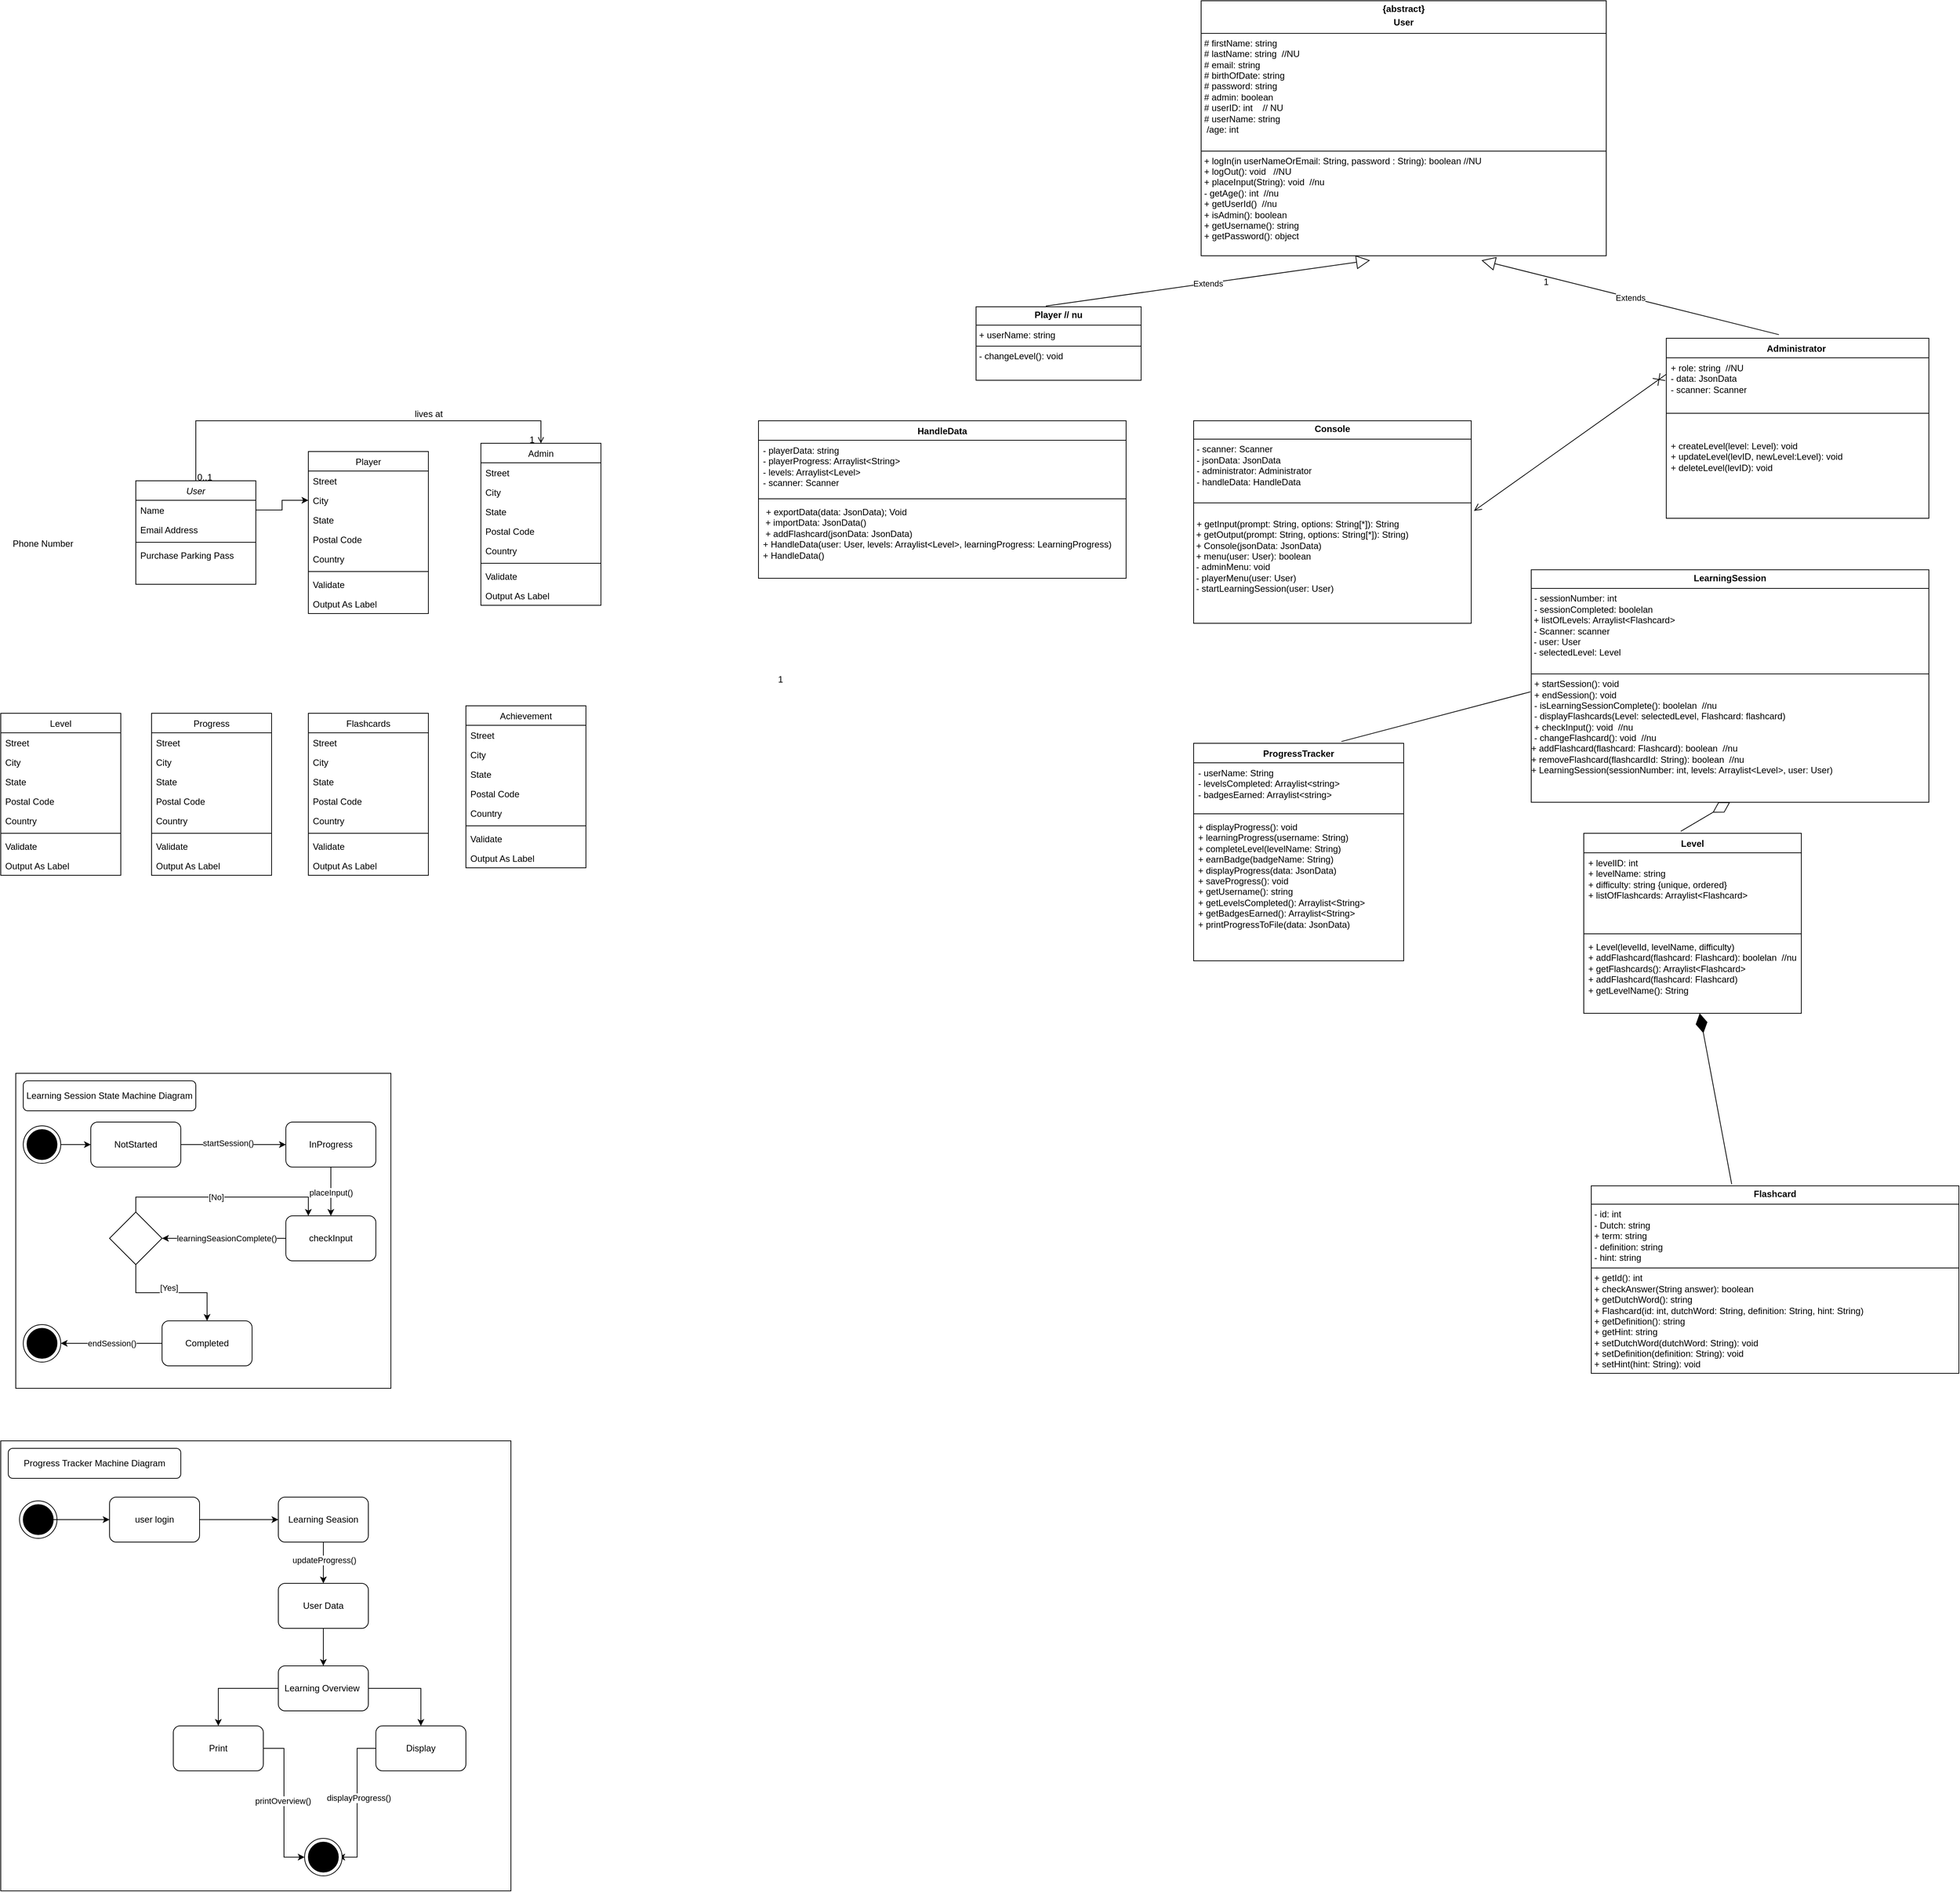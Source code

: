 <mxfile version="24.0.2" type="github">
  <diagram name="Page-1" id="r3yXHVy3wjTCE7LiyF-z">
    <mxGraphModel dx="2735" dy="2463" grid="1" gridSize="10" guides="1" tooltips="1" connect="1" arrows="1" fold="1" page="1" pageScale="1" pageWidth="827" pageHeight="1169" math="0" shadow="0">
      <root>
        <mxCell id="0" />
        <mxCell id="1" parent="0" />
        <mxCell id="F9fR9Gw7HePgkh-NJreo-1" value="User" style="swimlane;fontStyle=2;align=center;verticalAlign=top;childLayout=stackLayout;horizontal=1;startSize=26;horizontalStack=0;resizeParent=1;resizeLast=0;collapsible=1;marginBottom=0;rounded=0;shadow=0;strokeWidth=1;" parent="1" vertex="1">
          <mxGeometry x="-460" y="-450" width="160" height="138" as="geometry">
            <mxRectangle x="230" y="140" width="160" height="26" as="alternateBounds" />
          </mxGeometry>
        </mxCell>
        <mxCell id="F9fR9Gw7HePgkh-NJreo-2" value="Name" style="text;align=left;verticalAlign=top;spacingLeft=4;spacingRight=4;overflow=hidden;rotatable=0;points=[[0,0.5],[1,0.5]];portConstraint=eastwest;" parent="F9fR9Gw7HePgkh-NJreo-1" vertex="1">
          <mxGeometry y="26" width="160" height="26" as="geometry" />
        </mxCell>
        <mxCell id="F9fR9Gw7HePgkh-NJreo-4" value="Email Address" style="text;align=left;verticalAlign=top;spacingLeft=4;spacingRight=4;overflow=hidden;rotatable=0;points=[[0,0.5],[1,0.5]];portConstraint=eastwest;rounded=0;shadow=0;html=0;" parent="F9fR9Gw7HePgkh-NJreo-1" vertex="1">
          <mxGeometry y="52" width="160" height="26" as="geometry" />
        </mxCell>
        <mxCell id="F9fR9Gw7HePgkh-NJreo-5" value="" style="line;html=1;strokeWidth=1;align=left;verticalAlign=middle;spacingTop=-1;spacingLeft=3;spacingRight=3;rotatable=0;labelPosition=right;points=[];portConstraint=eastwest;" parent="F9fR9Gw7HePgkh-NJreo-1" vertex="1">
          <mxGeometry y="78" width="160" height="8" as="geometry" />
        </mxCell>
        <mxCell id="F9fR9Gw7HePgkh-NJreo-6" value="Purchase Parking Pass" style="text;align=left;verticalAlign=top;spacingLeft=4;spacingRight=4;overflow=hidden;rotatable=0;points=[[0,0.5],[1,0.5]];portConstraint=eastwest;" parent="F9fR9Gw7HePgkh-NJreo-1" vertex="1">
          <mxGeometry y="86" width="160" height="26" as="geometry" />
        </mxCell>
        <mxCell id="F9fR9Gw7HePgkh-NJreo-18" value="Admin" style="swimlane;fontStyle=0;align=center;verticalAlign=top;childLayout=stackLayout;horizontal=1;startSize=26;horizontalStack=0;resizeParent=1;resizeLast=0;collapsible=1;marginBottom=0;rounded=0;shadow=0;strokeWidth=1;" parent="1" vertex="1">
          <mxGeometry y="-500" width="160" height="216" as="geometry">
            <mxRectangle x="550" y="140" width="160" height="26" as="alternateBounds" />
          </mxGeometry>
        </mxCell>
        <mxCell id="F9fR9Gw7HePgkh-NJreo-19" value="Street" style="text;align=left;verticalAlign=top;spacingLeft=4;spacingRight=4;overflow=hidden;rotatable=0;points=[[0,0.5],[1,0.5]];portConstraint=eastwest;" parent="F9fR9Gw7HePgkh-NJreo-18" vertex="1">
          <mxGeometry y="26" width="160" height="26" as="geometry" />
        </mxCell>
        <mxCell id="F9fR9Gw7HePgkh-NJreo-20" value="City" style="text;align=left;verticalAlign=top;spacingLeft=4;spacingRight=4;overflow=hidden;rotatable=0;points=[[0,0.5],[1,0.5]];portConstraint=eastwest;rounded=0;shadow=0;html=0;" parent="F9fR9Gw7HePgkh-NJreo-18" vertex="1">
          <mxGeometry y="52" width="160" height="26" as="geometry" />
        </mxCell>
        <mxCell id="F9fR9Gw7HePgkh-NJreo-21" value="State" style="text;align=left;verticalAlign=top;spacingLeft=4;spacingRight=4;overflow=hidden;rotatable=0;points=[[0,0.5],[1,0.5]];portConstraint=eastwest;rounded=0;shadow=0;html=0;" parent="F9fR9Gw7HePgkh-NJreo-18" vertex="1">
          <mxGeometry y="78" width="160" height="26" as="geometry" />
        </mxCell>
        <mxCell id="F9fR9Gw7HePgkh-NJreo-22" value="Postal Code" style="text;align=left;verticalAlign=top;spacingLeft=4;spacingRight=4;overflow=hidden;rotatable=0;points=[[0,0.5],[1,0.5]];portConstraint=eastwest;rounded=0;shadow=0;html=0;" parent="F9fR9Gw7HePgkh-NJreo-18" vertex="1">
          <mxGeometry y="104" width="160" height="26" as="geometry" />
        </mxCell>
        <mxCell id="F9fR9Gw7HePgkh-NJreo-23" value="Country" style="text;align=left;verticalAlign=top;spacingLeft=4;spacingRight=4;overflow=hidden;rotatable=0;points=[[0,0.5],[1,0.5]];portConstraint=eastwest;rounded=0;shadow=0;html=0;" parent="F9fR9Gw7HePgkh-NJreo-18" vertex="1">
          <mxGeometry y="130" width="160" height="26" as="geometry" />
        </mxCell>
        <mxCell id="F9fR9Gw7HePgkh-NJreo-24" value="" style="line;html=1;strokeWidth=1;align=left;verticalAlign=middle;spacingTop=-1;spacingLeft=3;spacingRight=3;rotatable=0;labelPosition=right;points=[];portConstraint=eastwest;" parent="F9fR9Gw7HePgkh-NJreo-18" vertex="1">
          <mxGeometry y="156" width="160" height="8" as="geometry" />
        </mxCell>
        <mxCell id="F9fR9Gw7HePgkh-NJreo-25" value="Validate" style="text;align=left;verticalAlign=top;spacingLeft=4;spacingRight=4;overflow=hidden;rotatable=0;points=[[0,0.5],[1,0.5]];portConstraint=eastwest;" parent="F9fR9Gw7HePgkh-NJreo-18" vertex="1">
          <mxGeometry y="164" width="160" height="26" as="geometry" />
        </mxCell>
        <mxCell id="F9fR9Gw7HePgkh-NJreo-26" value="Output As Label" style="text;align=left;verticalAlign=top;spacingLeft=4;spacingRight=4;overflow=hidden;rotatable=0;points=[[0,0.5],[1,0.5]];portConstraint=eastwest;" parent="F9fR9Gw7HePgkh-NJreo-18" vertex="1">
          <mxGeometry y="190" width="160" height="26" as="geometry" />
        </mxCell>
        <mxCell id="F9fR9Gw7HePgkh-NJreo-27" value="" style="endArrow=open;shadow=0;strokeWidth=1;rounded=0;endFill=1;edgeStyle=elbowEdgeStyle;elbow=vertical;" parent="1" source="F9fR9Gw7HePgkh-NJreo-1" target="F9fR9Gw7HePgkh-NJreo-18" edge="1">
          <mxGeometry x="0.5" y="41" relative="1" as="geometry">
            <mxPoint x="280" y="92" as="sourcePoint" />
            <mxPoint x="440" y="92" as="targetPoint" />
            <mxPoint x="-40" y="32" as="offset" />
            <Array as="points">
              <mxPoint x="-160" y="-530" />
            </Array>
          </mxGeometry>
        </mxCell>
        <mxCell id="F9fR9Gw7HePgkh-NJreo-28" value="0..1" style="resizable=0;align=left;verticalAlign=bottom;labelBackgroundColor=none;fontSize=12;" parent="F9fR9Gw7HePgkh-NJreo-27" connectable="0" vertex="1">
          <mxGeometry x="-1" relative="1" as="geometry">
            <mxPoint y="4" as="offset" />
          </mxGeometry>
        </mxCell>
        <mxCell id="F9fR9Gw7HePgkh-NJreo-29" value="1" style="resizable=0;align=right;verticalAlign=bottom;labelBackgroundColor=none;fontSize=12;" parent="F9fR9Gw7HePgkh-NJreo-27" connectable="0" vertex="1">
          <mxGeometry x="1" relative="1" as="geometry">
            <mxPoint x="-7" y="4" as="offset" />
          </mxGeometry>
        </mxCell>
        <mxCell id="F9fR9Gw7HePgkh-NJreo-30" value="lives at" style="text;html=1;resizable=0;points=[];;align=center;verticalAlign=middle;labelBackgroundColor=none;rounded=0;shadow=0;strokeWidth=1;fontSize=12;" parent="F9fR9Gw7HePgkh-NJreo-27" vertex="1" connectable="0">
          <mxGeometry x="0.5" y="49" relative="1" as="geometry">
            <mxPoint x="-38" y="40" as="offset" />
          </mxGeometry>
        </mxCell>
        <mxCell id="F9fR9Gw7HePgkh-NJreo-31" value="Player" style="swimlane;fontStyle=0;align=center;verticalAlign=top;childLayout=stackLayout;horizontal=1;startSize=26;horizontalStack=0;resizeParent=1;resizeLast=0;collapsible=1;marginBottom=0;rounded=0;shadow=0;strokeWidth=1;" parent="1" vertex="1">
          <mxGeometry x="-230" y="-489" width="160" height="216" as="geometry">
            <mxRectangle x="550" y="140" width="160" height="26" as="alternateBounds" />
          </mxGeometry>
        </mxCell>
        <mxCell id="F9fR9Gw7HePgkh-NJreo-32" value="Street" style="text;align=left;verticalAlign=top;spacingLeft=4;spacingRight=4;overflow=hidden;rotatable=0;points=[[0,0.5],[1,0.5]];portConstraint=eastwest;" parent="F9fR9Gw7HePgkh-NJreo-31" vertex="1">
          <mxGeometry y="26" width="160" height="26" as="geometry" />
        </mxCell>
        <mxCell id="F9fR9Gw7HePgkh-NJreo-33" value="City" style="text;align=left;verticalAlign=top;spacingLeft=4;spacingRight=4;overflow=hidden;rotatable=0;points=[[0,0.5],[1,0.5]];portConstraint=eastwest;rounded=0;shadow=0;html=0;" parent="F9fR9Gw7HePgkh-NJreo-31" vertex="1">
          <mxGeometry y="52" width="160" height="26" as="geometry" />
        </mxCell>
        <mxCell id="F9fR9Gw7HePgkh-NJreo-34" value="State" style="text;align=left;verticalAlign=top;spacingLeft=4;spacingRight=4;overflow=hidden;rotatable=0;points=[[0,0.5],[1,0.5]];portConstraint=eastwest;rounded=0;shadow=0;html=0;" parent="F9fR9Gw7HePgkh-NJreo-31" vertex="1">
          <mxGeometry y="78" width="160" height="26" as="geometry" />
        </mxCell>
        <mxCell id="F9fR9Gw7HePgkh-NJreo-35" value="Postal Code" style="text;align=left;verticalAlign=top;spacingLeft=4;spacingRight=4;overflow=hidden;rotatable=0;points=[[0,0.5],[1,0.5]];portConstraint=eastwest;rounded=0;shadow=0;html=0;" parent="F9fR9Gw7HePgkh-NJreo-31" vertex="1">
          <mxGeometry y="104" width="160" height="26" as="geometry" />
        </mxCell>
        <mxCell id="F9fR9Gw7HePgkh-NJreo-36" value="Country" style="text;align=left;verticalAlign=top;spacingLeft=4;spacingRight=4;overflow=hidden;rotatable=0;points=[[0,0.5],[1,0.5]];portConstraint=eastwest;rounded=0;shadow=0;html=0;" parent="F9fR9Gw7HePgkh-NJreo-31" vertex="1">
          <mxGeometry y="130" width="160" height="26" as="geometry" />
        </mxCell>
        <mxCell id="F9fR9Gw7HePgkh-NJreo-37" value="" style="line;html=1;strokeWidth=1;align=left;verticalAlign=middle;spacingTop=-1;spacingLeft=3;spacingRight=3;rotatable=0;labelPosition=right;points=[];portConstraint=eastwest;" parent="F9fR9Gw7HePgkh-NJreo-31" vertex="1">
          <mxGeometry y="156" width="160" height="8" as="geometry" />
        </mxCell>
        <mxCell id="F9fR9Gw7HePgkh-NJreo-38" value="Validate" style="text;align=left;verticalAlign=top;spacingLeft=4;spacingRight=4;overflow=hidden;rotatable=0;points=[[0,0.5],[1,0.5]];portConstraint=eastwest;" parent="F9fR9Gw7HePgkh-NJreo-31" vertex="1">
          <mxGeometry y="164" width="160" height="26" as="geometry" />
        </mxCell>
        <mxCell id="F9fR9Gw7HePgkh-NJreo-39" value="Output As Label" style="text;align=left;verticalAlign=top;spacingLeft=4;spacingRight=4;overflow=hidden;rotatable=0;points=[[0,0.5],[1,0.5]];portConstraint=eastwest;" parent="F9fR9Gw7HePgkh-NJreo-31" vertex="1">
          <mxGeometry y="190" width="160" height="26" as="geometry" />
        </mxCell>
        <mxCell id="F9fR9Gw7HePgkh-NJreo-40" value="1" style="resizable=0;align=right;verticalAlign=bottom;labelBackgroundColor=none;fontSize=12;" parent="1" connectable="0" vertex="1">
          <mxGeometry x="404.342" y="-176.385" as="geometry" />
        </mxCell>
        <mxCell id="F9fR9Gw7HePgkh-NJreo-41" style="edgeStyle=orthogonalEdgeStyle;rounded=0;orthogonalLoop=1;jettySize=auto;html=1;exitX=1;exitY=0.5;exitDx=0;exitDy=0;entryX=0;entryY=0.5;entryDx=0;entryDy=0;" parent="1" source="F9fR9Gw7HePgkh-NJreo-2" target="F9fR9Gw7HePgkh-NJreo-33" edge="1">
          <mxGeometry relative="1" as="geometry" />
        </mxCell>
        <mxCell id="F9fR9Gw7HePgkh-NJreo-43" value="Level" style="swimlane;fontStyle=0;align=center;verticalAlign=top;childLayout=stackLayout;horizontal=1;startSize=26;horizontalStack=0;resizeParent=1;resizeLast=0;collapsible=1;marginBottom=0;rounded=0;shadow=0;strokeWidth=1;" parent="1" vertex="1">
          <mxGeometry x="-640" y="-140" width="160" height="216" as="geometry">
            <mxRectangle x="550" y="140" width="160" height="26" as="alternateBounds" />
          </mxGeometry>
        </mxCell>
        <mxCell id="F9fR9Gw7HePgkh-NJreo-44" value="Street" style="text;align=left;verticalAlign=top;spacingLeft=4;spacingRight=4;overflow=hidden;rotatable=0;points=[[0,0.5],[1,0.5]];portConstraint=eastwest;" parent="F9fR9Gw7HePgkh-NJreo-43" vertex="1">
          <mxGeometry y="26" width="160" height="26" as="geometry" />
        </mxCell>
        <mxCell id="F9fR9Gw7HePgkh-NJreo-45" value="City" style="text;align=left;verticalAlign=top;spacingLeft=4;spacingRight=4;overflow=hidden;rotatable=0;points=[[0,0.5],[1,0.5]];portConstraint=eastwest;rounded=0;shadow=0;html=0;" parent="F9fR9Gw7HePgkh-NJreo-43" vertex="1">
          <mxGeometry y="52" width="160" height="26" as="geometry" />
        </mxCell>
        <mxCell id="F9fR9Gw7HePgkh-NJreo-46" value="State" style="text;align=left;verticalAlign=top;spacingLeft=4;spacingRight=4;overflow=hidden;rotatable=0;points=[[0,0.5],[1,0.5]];portConstraint=eastwest;rounded=0;shadow=0;html=0;" parent="F9fR9Gw7HePgkh-NJreo-43" vertex="1">
          <mxGeometry y="78" width="160" height="26" as="geometry" />
        </mxCell>
        <mxCell id="F9fR9Gw7HePgkh-NJreo-47" value="Postal Code" style="text;align=left;verticalAlign=top;spacingLeft=4;spacingRight=4;overflow=hidden;rotatable=0;points=[[0,0.5],[1,0.5]];portConstraint=eastwest;rounded=0;shadow=0;html=0;" parent="F9fR9Gw7HePgkh-NJreo-43" vertex="1">
          <mxGeometry y="104" width="160" height="26" as="geometry" />
        </mxCell>
        <mxCell id="F9fR9Gw7HePgkh-NJreo-48" value="Country" style="text;align=left;verticalAlign=top;spacingLeft=4;spacingRight=4;overflow=hidden;rotatable=0;points=[[0,0.5],[1,0.5]];portConstraint=eastwest;rounded=0;shadow=0;html=0;" parent="F9fR9Gw7HePgkh-NJreo-43" vertex="1">
          <mxGeometry y="130" width="160" height="26" as="geometry" />
        </mxCell>
        <mxCell id="F9fR9Gw7HePgkh-NJreo-49" value="" style="line;html=1;strokeWidth=1;align=left;verticalAlign=middle;spacingTop=-1;spacingLeft=3;spacingRight=3;rotatable=0;labelPosition=right;points=[];portConstraint=eastwest;" parent="F9fR9Gw7HePgkh-NJreo-43" vertex="1">
          <mxGeometry y="156" width="160" height="8" as="geometry" />
        </mxCell>
        <mxCell id="F9fR9Gw7HePgkh-NJreo-50" value="Validate" style="text;align=left;verticalAlign=top;spacingLeft=4;spacingRight=4;overflow=hidden;rotatable=0;points=[[0,0.5],[1,0.5]];portConstraint=eastwest;" parent="F9fR9Gw7HePgkh-NJreo-43" vertex="1">
          <mxGeometry y="164" width="160" height="26" as="geometry" />
        </mxCell>
        <mxCell id="F9fR9Gw7HePgkh-NJreo-51" value="Output As Label" style="text;align=left;verticalAlign=top;spacingLeft=4;spacingRight=4;overflow=hidden;rotatable=0;points=[[0,0.5],[1,0.5]];portConstraint=eastwest;" parent="F9fR9Gw7HePgkh-NJreo-43" vertex="1">
          <mxGeometry y="190" width="160" height="26" as="geometry" />
        </mxCell>
        <mxCell id="F9fR9Gw7HePgkh-NJreo-52" value="Progress" style="swimlane;fontStyle=0;align=center;verticalAlign=top;childLayout=stackLayout;horizontal=1;startSize=26;horizontalStack=0;resizeParent=1;resizeLast=0;collapsible=1;marginBottom=0;rounded=0;shadow=0;strokeWidth=1;" parent="1" vertex="1">
          <mxGeometry x="-439" y="-140" width="160" height="216" as="geometry">
            <mxRectangle x="550" y="140" width="160" height="26" as="alternateBounds" />
          </mxGeometry>
        </mxCell>
        <mxCell id="F9fR9Gw7HePgkh-NJreo-53" value="Street" style="text;align=left;verticalAlign=top;spacingLeft=4;spacingRight=4;overflow=hidden;rotatable=0;points=[[0,0.5],[1,0.5]];portConstraint=eastwest;" parent="F9fR9Gw7HePgkh-NJreo-52" vertex="1">
          <mxGeometry y="26" width="160" height="26" as="geometry" />
        </mxCell>
        <mxCell id="F9fR9Gw7HePgkh-NJreo-54" value="City" style="text;align=left;verticalAlign=top;spacingLeft=4;spacingRight=4;overflow=hidden;rotatable=0;points=[[0,0.5],[1,0.5]];portConstraint=eastwest;rounded=0;shadow=0;html=0;" parent="F9fR9Gw7HePgkh-NJreo-52" vertex="1">
          <mxGeometry y="52" width="160" height="26" as="geometry" />
        </mxCell>
        <mxCell id="F9fR9Gw7HePgkh-NJreo-55" value="State" style="text;align=left;verticalAlign=top;spacingLeft=4;spacingRight=4;overflow=hidden;rotatable=0;points=[[0,0.5],[1,0.5]];portConstraint=eastwest;rounded=0;shadow=0;html=0;" parent="F9fR9Gw7HePgkh-NJreo-52" vertex="1">
          <mxGeometry y="78" width="160" height="26" as="geometry" />
        </mxCell>
        <mxCell id="F9fR9Gw7HePgkh-NJreo-56" value="Postal Code" style="text;align=left;verticalAlign=top;spacingLeft=4;spacingRight=4;overflow=hidden;rotatable=0;points=[[0,0.5],[1,0.5]];portConstraint=eastwest;rounded=0;shadow=0;html=0;" parent="F9fR9Gw7HePgkh-NJreo-52" vertex="1">
          <mxGeometry y="104" width="160" height="26" as="geometry" />
        </mxCell>
        <mxCell id="F9fR9Gw7HePgkh-NJreo-57" value="Country" style="text;align=left;verticalAlign=top;spacingLeft=4;spacingRight=4;overflow=hidden;rotatable=0;points=[[0,0.5],[1,0.5]];portConstraint=eastwest;rounded=0;shadow=0;html=0;" parent="F9fR9Gw7HePgkh-NJreo-52" vertex="1">
          <mxGeometry y="130" width="160" height="26" as="geometry" />
        </mxCell>
        <mxCell id="F9fR9Gw7HePgkh-NJreo-58" value="" style="line;html=1;strokeWidth=1;align=left;verticalAlign=middle;spacingTop=-1;spacingLeft=3;spacingRight=3;rotatable=0;labelPosition=right;points=[];portConstraint=eastwest;" parent="F9fR9Gw7HePgkh-NJreo-52" vertex="1">
          <mxGeometry y="156" width="160" height="8" as="geometry" />
        </mxCell>
        <mxCell id="F9fR9Gw7HePgkh-NJreo-59" value="Validate" style="text;align=left;verticalAlign=top;spacingLeft=4;spacingRight=4;overflow=hidden;rotatable=0;points=[[0,0.5],[1,0.5]];portConstraint=eastwest;" parent="F9fR9Gw7HePgkh-NJreo-52" vertex="1">
          <mxGeometry y="164" width="160" height="26" as="geometry" />
        </mxCell>
        <mxCell id="F9fR9Gw7HePgkh-NJreo-60" value="Output As Label" style="text;align=left;verticalAlign=top;spacingLeft=4;spacingRight=4;overflow=hidden;rotatable=0;points=[[0,0.5],[1,0.5]];portConstraint=eastwest;" parent="F9fR9Gw7HePgkh-NJreo-52" vertex="1">
          <mxGeometry y="190" width="160" height="26" as="geometry" />
        </mxCell>
        <mxCell id="F9fR9Gw7HePgkh-NJreo-61" value="Flashcards" style="swimlane;fontStyle=0;align=center;verticalAlign=top;childLayout=stackLayout;horizontal=1;startSize=26;horizontalStack=0;resizeParent=1;resizeLast=0;collapsible=1;marginBottom=0;rounded=0;shadow=0;strokeWidth=1;" parent="1" vertex="1">
          <mxGeometry x="-230" y="-140" width="160" height="216" as="geometry">
            <mxRectangle x="550" y="140" width="160" height="26" as="alternateBounds" />
          </mxGeometry>
        </mxCell>
        <mxCell id="F9fR9Gw7HePgkh-NJreo-62" value="Street" style="text;align=left;verticalAlign=top;spacingLeft=4;spacingRight=4;overflow=hidden;rotatable=0;points=[[0,0.5],[1,0.5]];portConstraint=eastwest;" parent="F9fR9Gw7HePgkh-NJreo-61" vertex="1">
          <mxGeometry y="26" width="160" height="26" as="geometry" />
        </mxCell>
        <mxCell id="F9fR9Gw7HePgkh-NJreo-63" value="City" style="text;align=left;verticalAlign=top;spacingLeft=4;spacingRight=4;overflow=hidden;rotatable=0;points=[[0,0.5],[1,0.5]];portConstraint=eastwest;rounded=0;shadow=0;html=0;" parent="F9fR9Gw7HePgkh-NJreo-61" vertex="1">
          <mxGeometry y="52" width="160" height="26" as="geometry" />
        </mxCell>
        <mxCell id="F9fR9Gw7HePgkh-NJreo-64" value="State" style="text;align=left;verticalAlign=top;spacingLeft=4;spacingRight=4;overflow=hidden;rotatable=0;points=[[0,0.5],[1,0.5]];portConstraint=eastwest;rounded=0;shadow=0;html=0;" parent="F9fR9Gw7HePgkh-NJreo-61" vertex="1">
          <mxGeometry y="78" width="160" height="26" as="geometry" />
        </mxCell>
        <mxCell id="F9fR9Gw7HePgkh-NJreo-65" value="Postal Code" style="text;align=left;verticalAlign=top;spacingLeft=4;spacingRight=4;overflow=hidden;rotatable=0;points=[[0,0.5],[1,0.5]];portConstraint=eastwest;rounded=0;shadow=0;html=0;" parent="F9fR9Gw7HePgkh-NJreo-61" vertex="1">
          <mxGeometry y="104" width="160" height="26" as="geometry" />
        </mxCell>
        <mxCell id="F9fR9Gw7HePgkh-NJreo-66" value="Country" style="text;align=left;verticalAlign=top;spacingLeft=4;spacingRight=4;overflow=hidden;rotatable=0;points=[[0,0.5],[1,0.5]];portConstraint=eastwest;rounded=0;shadow=0;html=0;" parent="F9fR9Gw7HePgkh-NJreo-61" vertex="1">
          <mxGeometry y="130" width="160" height="26" as="geometry" />
        </mxCell>
        <mxCell id="F9fR9Gw7HePgkh-NJreo-67" value="" style="line;html=1;strokeWidth=1;align=left;verticalAlign=middle;spacingTop=-1;spacingLeft=3;spacingRight=3;rotatable=0;labelPosition=right;points=[];portConstraint=eastwest;" parent="F9fR9Gw7HePgkh-NJreo-61" vertex="1">
          <mxGeometry y="156" width="160" height="8" as="geometry" />
        </mxCell>
        <mxCell id="F9fR9Gw7HePgkh-NJreo-68" value="Validate" style="text;align=left;verticalAlign=top;spacingLeft=4;spacingRight=4;overflow=hidden;rotatable=0;points=[[0,0.5],[1,0.5]];portConstraint=eastwest;" parent="F9fR9Gw7HePgkh-NJreo-61" vertex="1">
          <mxGeometry y="164" width="160" height="26" as="geometry" />
        </mxCell>
        <mxCell id="F9fR9Gw7HePgkh-NJreo-69" value="Output As Label" style="text;align=left;verticalAlign=top;spacingLeft=4;spacingRight=4;overflow=hidden;rotatable=0;points=[[0,0.5],[1,0.5]];portConstraint=eastwest;" parent="F9fR9Gw7HePgkh-NJreo-61" vertex="1">
          <mxGeometry y="190" width="160" height="26" as="geometry" />
        </mxCell>
        <mxCell id="F9fR9Gw7HePgkh-NJreo-70" value="Achievement" style="swimlane;fontStyle=0;align=center;verticalAlign=top;childLayout=stackLayout;horizontal=1;startSize=26;horizontalStack=0;resizeParent=1;resizeLast=0;collapsible=1;marginBottom=0;rounded=0;shadow=0;strokeWidth=1;" parent="1" vertex="1">
          <mxGeometry x="-20" y="-150" width="160" height="216" as="geometry">
            <mxRectangle x="550" y="140" width="160" height="26" as="alternateBounds" />
          </mxGeometry>
        </mxCell>
        <mxCell id="F9fR9Gw7HePgkh-NJreo-71" value="Street" style="text;align=left;verticalAlign=top;spacingLeft=4;spacingRight=4;overflow=hidden;rotatable=0;points=[[0,0.5],[1,0.5]];portConstraint=eastwest;" parent="F9fR9Gw7HePgkh-NJreo-70" vertex="1">
          <mxGeometry y="26" width="160" height="26" as="geometry" />
        </mxCell>
        <mxCell id="F9fR9Gw7HePgkh-NJreo-72" value="City" style="text;align=left;verticalAlign=top;spacingLeft=4;spacingRight=4;overflow=hidden;rotatable=0;points=[[0,0.5],[1,0.5]];portConstraint=eastwest;rounded=0;shadow=0;html=0;" parent="F9fR9Gw7HePgkh-NJreo-70" vertex="1">
          <mxGeometry y="52" width="160" height="26" as="geometry" />
        </mxCell>
        <mxCell id="F9fR9Gw7HePgkh-NJreo-73" value="State" style="text;align=left;verticalAlign=top;spacingLeft=4;spacingRight=4;overflow=hidden;rotatable=0;points=[[0,0.5],[1,0.5]];portConstraint=eastwest;rounded=0;shadow=0;html=0;" parent="F9fR9Gw7HePgkh-NJreo-70" vertex="1">
          <mxGeometry y="78" width="160" height="26" as="geometry" />
        </mxCell>
        <mxCell id="F9fR9Gw7HePgkh-NJreo-74" value="Postal Code" style="text;align=left;verticalAlign=top;spacingLeft=4;spacingRight=4;overflow=hidden;rotatable=0;points=[[0,0.5],[1,0.5]];portConstraint=eastwest;rounded=0;shadow=0;html=0;" parent="F9fR9Gw7HePgkh-NJreo-70" vertex="1">
          <mxGeometry y="104" width="160" height="26" as="geometry" />
        </mxCell>
        <mxCell id="F9fR9Gw7HePgkh-NJreo-75" value="Country" style="text;align=left;verticalAlign=top;spacingLeft=4;spacingRight=4;overflow=hidden;rotatable=0;points=[[0,0.5],[1,0.5]];portConstraint=eastwest;rounded=0;shadow=0;html=0;" parent="F9fR9Gw7HePgkh-NJreo-70" vertex="1">
          <mxGeometry y="130" width="160" height="26" as="geometry" />
        </mxCell>
        <mxCell id="F9fR9Gw7HePgkh-NJreo-76" value="" style="line;html=1;strokeWidth=1;align=left;verticalAlign=middle;spacingTop=-1;spacingLeft=3;spacingRight=3;rotatable=0;labelPosition=right;points=[];portConstraint=eastwest;" parent="F9fR9Gw7HePgkh-NJreo-70" vertex="1">
          <mxGeometry y="156" width="160" height="8" as="geometry" />
        </mxCell>
        <mxCell id="F9fR9Gw7HePgkh-NJreo-77" value="Validate" style="text;align=left;verticalAlign=top;spacingLeft=4;spacingRight=4;overflow=hidden;rotatable=0;points=[[0,0.5],[1,0.5]];portConstraint=eastwest;" parent="F9fR9Gw7HePgkh-NJreo-70" vertex="1">
          <mxGeometry y="164" width="160" height="26" as="geometry" />
        </mxCell>
        <mxCell id="F9fR9Gw7HePgkh-NJreo-78" value="Output As Label" style="text;align=left;verticalAlign=top;spacingLeft=4;spacingRight=4;overflow=hidden;rotatable=0;points=[[0,0.5],[1,0.5]];portConstraint=eastwest;" parent="F9fR9Gw7HePgkh-NJreo-70" vertex="1">
          <mxGeometry y="190" width="160" height="26" as="geometry" />
        </mxCell>
        <mxCell id="F9fR9Gw7HePgkh-NJreo-3" value="Phone Number" style="text;align=left;verticalAlign=top;spacingLeft=4;spacingRight=4;overflow=hidden;rotatable=0;points=[[0,0.5],[1,0.5]];portConstraint=eastwest;rounded=0;shadow=0;html=0;" parent="1" vertex="1">
          <mxGeometry x="-630" y="-380" width="160" height="26" as="geometry" />
        </mxCell>
        <mxCell id="k1Eapjv-2Vpnyby0Hg6Q-5" value="&lt;p style=&quot;margin:0px;margin-top:4px;text-align:center;&quot;&gt;&lt;b&gt;{abstract}&lt;/b&gt;&lt;/p&gt;&lt;p style=&quot;margin:0px;margin-top:4px;text-align:center;&quot;&gt;&lt;b&gt;User&lt;/b&gt;&lt;/p&gt;&lt;hr size=&quot;1&quot; style=&quot;border-style:solid;&quot;&gt;&lt;p style=&quot;margin:0px;margin-left:4px;&quot;&gt;# firstName: string&lt;br&gt;&lt;/p&gt;&lt;p style=&quot;margin:0px;margin-left:4px;&quot;&gt;# lastName: string &amp;nbsp;//NU&lt;br&gt;&lt;/p&gt;&lt;p style=&quot;margin:0px;margin-left:4px;&quot;&gt;# email: string&lt;/p&gt;&lt;p style=&quot;margin:0px;margin-left:4px;&quot;&gt;# birthOfDate: string&lt;br&gt;&lt;/p&gt;&lt;p style=&quot;margin:0px;margin-left:4px;&quot;&gt;# password: string&lt;/p&gt;&lt;p style=&quot;margin:0px;margin-left:4px;&quot;&gt;# admin: boolean&lt;/p&gt;&lt;p style=&quot;margin: 0px 0px 0px 4px;&quot;&gt;# userID: int &amp;nbsp; &amp;nbsp;// NU&lt;/p&gt;&lt;p style=&quot;margin: 0px 0px 0px 4px;&quot;&gt;# userName: string&lt;/p&gt;&lt;p style=&quot;margin:0px;margin-left:4px;&quot;&gt;&amp;nbsp;/age: int&lt;/p&gt;&lt;p style=&quot;margin:0px;margin-left:4px;&quot;&gt;&lt;br&gt;&lt;/p&gt;&lt;hr size=&quot;1&quot; style=&quot;border-style:solid;&quot;&gt;&lt;p style=&quot;margin:0px;margin-left:4px;&quot;&gt;+ logIn(in userNameOrEmail: String, password : String): boolean //NU&lt;/p&gt;&lt;p style=&quot;margin:0px;margin-left:4px;&quot;&gt;+ logOut(): void &amp;nbsp; //NU&lt;/p&gt;&lt;p style=&quot;margin:0px;margin-left:4px;&quot;&gt;+ placeInput(String): void &amp;nbsp;//nu&lt;br&gt;&lt;/p&gt;&lt;p style=&quot;margin:0px;margin-left:4px;&quot;&gt;- getAge(): int &amp;nbsp;//nu&lt;br&gt;&lt;/p&gt;&lt;p style=&quot;margin:0px;margin-left:4px;&quot;&gt;+ getUserId() &amp;nbsp;//nu&lt;/p&gt;&lt;p style=&quot;margin:0px;margin-left:4px;&quot;&gt;+ isAdmin(): boolean&lt;/p&gt;&lt;p style=&quot;margin:0px;margin-left:4px;&quot;&gt;+ getUsername(): string&lt;/p&gt;&lt;p style=&quot;margin:0px;margin-left:4px;&quot;&gt;+ getPassword(): object&lt;/p&gt;&lt;p style=&quot;margin:0px;margin-left:4px;&quot;&gt;&lt;br&gt;&lt;/p&gt;&lt;div&gt;&lt;br&gt;&lt;/div&gt;" style="verticalAlign=top;align=left;overflow=fill;html=1;whiteSpace=wrap;" parent="1" vertex="1">
          <mxGeometry x="960" y="-1090" width="540" height="340" as="geometry" />
        </mxCell>
        <mxCell id="k1Eapjv-2Vpnyby0Hg6Q-21" value="Administrator&amp;nbsp;" style="swimlane;fontStyle=1;align=center;verticalAlign=top;childLayout=stackLayout;horizontal=1;startSize=26;horizontalStack=0;resizeParent=1;resizeParentMax=0;resizeLast=0;collapsible=1;marginBottom=0;whiteSpace=wrap;html=1;" parent="1" vertex="1">
          <mxGeometry x="1580" y="-640" width="350" height="240" as="geometry">
            <mxRectangle x="1430" y="-794" width="110" height="30" as="alternateBounds" />
          </mxGeometry>
        </mxCell>
        <mxCell id="k1Eapjv-2Vpnyby0Hg6Q-22" value="+ role: string &amp;nbsp;//NU&lt;div&gt;- data: JsonData&lt;/div&gt;&lt;div&gt;- scanner: Scanner&lt;/div&gt;" style="text;strokeColor=none;fillColor=none;align=left;verticalAlign=top;spacingLeft=4;spacingRight=4;overflow=hidden;rotatable=0;points=[[0,0.5],[1,0.5]];portConstraint=eastwest;whiteSpace=wrap;html=1;" parent="k1Eapjv-2Vpnyby0Hg6Q-21" vertex="1">
          <mxGeometry y="26" width="350" height="44" as="geometry" />
        </mxCell>
        <mxCell id="k1Eapjv-2Vpnyby0Hg6Q-23" value="" style="line;strokeWidth=1;fillColor=none;align=left;verticalAlign=middle;spacingTop=-1;spacingLeft=3;spacingRight=3;rotatable=0;labelPosition=right;points=[];portConstraint=eastwest;strokeColor=inherit;" parent="k1Eapjv-2Vpnyby0Hg6Q-21" vertex="1">
          <mxGeometry y="70" width="350" height="60" as="geometry" />
        </mxCell>
        <mxCell id="k1Eapjv-2Vpnyby0Hg6Q-24" value="+ createLevel(level: Level): void&lt;div&gt;+ updateLevel(levID, newLevel:Level): void&lt;/div&gt;&lt;div&gt;+ deleteLevel(levID): void&lt;/div&gt;" style="text;strokeColor=none;fillColor=none;align=left;verticalAlign=top;spacingLeft=4;spacingRight=4;overflow=hidden;rotatable=0;points=[[0,0.5],[1,0.5]];portConstraint=eastwest;whiteSpace=wrap;html=1;" parent="k1Eapjv-2Vpnyby0Hg6Q-21" vertex="1">
          <mxGeometry y="130" width="350" height="110" as="geometry" />
        </mxCell>
        <mxCell id="aI47cx-tWW-oVfBbG1oZ-2" value="ProgressTracker" style="swimlane;fontStyle=1;align=center;verticalAlign=top;childLayout=stackLayout;horizontal=1;startSize=26;horizontalStack=0;resizeParent=1;resizeParentMax=0;resizeLast=0;collapsible=1;marginBottom=0;whiteSpace=wrap;html=1;" parent="1" vertex="1">
          <mxGeometry x="950" y="-100" width="280" height="290" as="geometry" />
        </mxCell>
        <mxCell id="aI47cx-tWW-oVfBbG1oZ-3" value="&lt;div&gt;- userName: String&lt;/div&gt;- levelsCompleted: Arraylist&amp;lt;string&amp;gt;&lt;div&gt;- badgesEarned: Arraylist&amp;lt;string&amp;gt;&lt;/div&gt;" style="text;strokeColor=none;fillColor=none;align=left;verticalAlign=top;spacingLeft=4;spacingRight=4;overflow=hidden;rotatable=0;points=[[0,0.5],[1,0.5]];portConstraint=eastwest;whiteSpace=wrap;html=1;" parent="aI47cx-tWW-oVfBbG1oZ-2" vertex="1">
          <mxGeometry y="26" width="280" height="64" as="geometry" />
        </mxCell>
        <mxCell id="aI47cx-tWW-oVfBbG1oZ-4" value="" style="line;strokeWidth=1;fillColor=none;align=left;verticalAlign=middle;spacingTop=-1;spacingLeft=3;spacingRight=3;rotatable=0;labelPosition=right;points=[];portConstraint=eastwest;strokeColor=inherit;" parent="aI47cx-tWW-oVfBbG1oZ-2" vertex="1">
          <mxGeometry y="90" width="280" height="8" as="geometry" />
        </mxCell>
        <mxCell id="aI47cx-tWW-oVfBbG1oZ-5" value="&lt;div&gt;+ displayProgress(): void&lt;/div&gt;&lt;div&gt;+ learningProgress(username: String)&lt;br&gt;&lt;/div&gt;&lt;div&gt;+ completeLevel(levelName: String)&amp;nbsp;&lt;/div&gt;&lt;div&gt;+ earnBadge(badgeName: String)&lt;/div&gt;&lt;div&gt;+ displayProgress(data: JsonData)&lt;/div&gt;&lt;div&gt;+ saveProgress(): void&lt;/div&gt;&lt;div&gt;+ getUsername(): string&lt;/div&gt;&lt;div&gt;+ getLevelsCompleted(): Arraylist&amp;lt;String&amp;gt;&lt;/div&gt;&lt;div&gt;+ getBadgesEarned(): Arraylist&amp;lt;String&amp;gt;&lt;/div&gt;&lt;div&gt;+ printProgressToFile(data: JsonData)&lt;/div&gt;&lt;div&gt;&lt;br&gt;&lt;/div&gt;&lt;div&gt;&lt;br&gt;&lt;/div&gt;" style="text;strokeColor=none;fillColor=none;align=left;verticalAlign=top;spacingLeft=4;spacingRight=4;overflow=hidden;rotatable=0;points=[[0,0.5],[1,0.5]];portConstraint=eastwest;whiteSpace=wrap;html=1;" parent="aI47cx-tWW-oVfBbG1oZ-2" vertex="1">
          <mxGeometry y="98" width="280" height="192" as="geometry" />
        </mxCell>
        <mxCell id="aI47cx-tWW-oVfBbG1oZ-7" value="&lt;p style=&quot;margin:0px;margin-top:4px;text-align:center;&quot;&gt;&lt;b&gt;LearningSession&lt;/b&gt;&lt;/p&gt;&lt;hr size=&quot;1&quot; style=&quot;border-style:solid;&quot;&gt;&lt;p style=&quot;margin:0px;margin-left:4px;&quot;&gt;- sessionNumber: int&lt;/p&gt;&lt;p style=&quot;margin:0px;margin-left:4px;&quot;&gt;- sessionCompleted: boolelan&lt;/p&gt;&lt;div&gt;&amp;nbsp;+ listOfLevels: Arraylist&amp;lt;Flashcard&amp;gt;&lt;/div&gt;&lt;div&gt;&amp;nbsp;- Scanner: scanner&amp;nbsp;&lt;/div&gt;&lt;div&gt;&amp;nbsp;- user: User&lt;/div&gt;&lt;div&gt;&amp;nbsp;- selectedLevel: Level&lt;/div&gt;&lt;div&gt;&lt;br&gt;&lt;/div&gt;&lt;hr size=&quot;1&quot; style=&quot;border-style:solid;&quot;&gt;&lt;p style=&quot;margin:0px;margin-left:4px;&quot;&gt;+ startSession(): void&lt;/p&gt;&lt;p style=&quot;margin:0px;margin-left:4px;&quot;&gt;+ endSession(): void&lt;/p&gt;&lt;p style=&quot;margin:0px;margin-left:4px;&quot;&gt;- isLearningSessionComplete(): boolelan &amp;nbsp;//nu&lt;br&gt;&lt;/p&gt;&lt;p style=&quot;margin:0px;margin-left:4px;&quot;&gt;- displayFlashcards(Level: selectedLevel, Flashcard: flashcard)&lt;/p&gt;&lt;p style=&quot;margin:0px;margin-left:4px;&quot;&gt;+ checkInput(): void &amp;nbsp;//nu&lt;/p&gt;&lt;p style=&quot;margin:0px;margin-left:4px;&quot;&gt;- changeFlashcard(): void &amp;nbsp;//nu&lt;/p&gt;&lt;div&gt;+ addFlashcard(flashcard: Flashcard): boolean &amp;nbsp;//nu&lt;/div&gt;&lt;div&gt;&lt;div&gt;+ removeFlashcard(flashcardId: String): boolean &amp;nbsp;//nu&lt;/div&gt;&lt;/div&gt;&lt;div&gt;+ LearningSession(sessionNumber: int, levels: Arraylist&amp;lt;Level&amp;gt;, user: User)&lt;/div&gt;&lt;div&gt;&lt;br&gt;&lt;/div&gt;&lt;div&gt;&lt;br&gt;&lt;/div&gt;&lt;p style=&quot;margin:0px;margin-left:4px;&quot;&gt;&lt;br&gt;&lt;/p&gt;" style="verticalAlign=top;align=left;overflow=fill;html=1;whiteSpace=wrap;" parent="1" vertex="1">
          <mxGeometry x="1400" y="-331.38" width="530" height="310" as="geometry" />
        </mxCell>
        <mxCell id="aI47cx-tWW-oVfBbG1oZ-17" value="&lt;p style=&quot;margin:0px;margin-top:4px;text-align:center;&quot;&gt;&lt;b&gt;Flashcard&lt;/b&gt;&lt;/p&gt;&lt;hr size=&quot;1&quot; style=&quot;border-style:solid;&quot;&gt;&lt;p style=&quot;margin:0px;margin-left:4px;&quot;&gt;- id: int&lt;/p&gt;&lt;p style=&quot;margin:0px;margin-left:4px;&quot;&gt;- Dutch: string&lt;/p&gt;&lt;p style=&quot;margin:0px;margin-left:4px;&quot;&gt;+ term: string&lt;/p&gt;&lt;p style=&quot;margin:0px;margin-left:4px;&quot;&gt;- definition: string&lt;/p&gt;&lt;p style=&quot;margin:0px;margin-left:4px;&quot;&gt;- hint: string&lt;/p&gt;&lt;hr size=&quot;1&quot; style=&quot;border-style:solid;&quot;&gt;&lt;p style=&quot;margin:0px;margin-left:4px;&quot;&gt;+ getId(): int&amp;nbsp;&lt;/p&gt;&lt;p style=&quot;margin:0px;margin-left:4px;&quot;&gt;+ checkAnswer(String answer): boolean&lt;/p&gt;&lt;p style=&quot;margin:0px;margin-left:4px;&quot;&gt;+ getDutchWord(): string&lt;/p&gt;&lt;p style=&quot;margin:0px;margin-left:4px;&quot;&gt;+ Flashcard(id: int, dutchWord: String, definition: String, hint: String)&lt;/p&gt;&lt;p style=&quot;margin:0px;margin-left:4px;&quot;&gt;+ getDefinition(): string&lt;/p&gt;&lt;p style=&quot;margin:0px;margin-left:4px;&quot;&gt;+ getHint: string&lt;/p&gt;&lt;p style=&quot;margin:0px;margin-left:4px;&quot;&gt;+ setDutchWord(dutchWord: String): void&lt;/p&gt;&lt;p style=&quot;margin:0px;margin-left:4px;&quot;&gt;+ setDefinition(definition: String): void&lt;/p&gt;&lt;p style=&quot;margin:0px;margin-left:4px;&quot;&gt;+ setHint(hint: String): void&lt;/p&gt;" style="verticalAlign=top;align=left;overflow=fill;html=1;whiteSpace=wrap;" parent="1" vertex="1">
          <mxGeometry x="1480" y="490" width="490" height="250" as="geometry" />
        </mxCell>
        <mxCell id="aI47cx-tWW-oVfBbG1oZ-23" value="Level" style="swimlane;fontStyle=1;align=center;verticalAlign=top;childLayout=stackLayout;horizontal=1;startSize=26;horizontalStack=0;resizeParent=1;resizeParentMax=0;resizeLast=0;collapsible=1;marginBottom=0;whiteSpace=wrap;html=1;" parent="1" vertex="1">
          <mxGeometry x="1470" y="20" width="290" height="240" as="geometry" />
        </mxCell>
        <mxCell id="aI47cx-tWW-oVfBbG1oZ-24" value="+ levelID: int&lt;div&gt;+ levelName: string&lt;br&gt;&lt;div&gt;+ difficulty: string {unique, ordered} &amp;nbsp;&lt;/div&gt;&lt;div&gt;+ listOfFlashcards: Arraylist&amp;lt;Flashcard&amp;gt;&lt;/div&gt;&lt;/div&gt;" style="text;strokeColor=none;fillColor=none;align=left;verticalAlign=top;spacingLeft=4;spacingRight=4;overflow=hidden;rotatable=0;points=[[0,0.5],[1,0.5]];portConstraint=eastwest;whiteSpace=wrap;html=1;" parent="aI47cx-tWW-oVfBbG1oZ-23" vertex="1">
          <mxGeometry y="26" width="290" height="104" as="geometry" />
        </mxCell>
        <mxCell id="aI47cx-tWW-oVfBbG1oZ-25" value="" style="line;strokeWidth=1;fillColor=none;align=left;verticalAlign=middle;spacingTop=-1;spacingLeft=3;spacingRight=3;rotatable=0;labelPosition=right;points=[];portConstraint=eastwest;strokeColor=inherit;" parent="aI47cx-tWW-oVfBbG1oZ-23" vertex="1">
          <mxGeometry y="130" width="290" height="8" as="geometry" />
        </mxCell>
        <mxCell id="aI47cx-tWW-oVfBbG1oZ-26" value="&lt;div&gt;+ Level(levelId, levelName, difficulty)&lt;/div&gt;&lt;div&gt;+ addFlashcard(flashcard: Flashcard): boolelan &amp;nbsp;//nu&lt;/div&gt;&lt;div&gt;+ getFlashcards(): Arraylist&amp;lt;Flashcard&amp;gt;&lt;br&gt;&lt;/div&gt;&lt;div&gt;+ addFlashcard(flashcard: Flashcard)&lt;/div&gt;&lt;div&gt;+ getLevelName(): String&lt;/div&gt;" style="text;strokeColor=none;fillColor=none;align=left;verticalAlign=top;spacingLeft=4;spacingRight=4;overflow=hidden;rotatable=0;points=[[0,0.5],[1,0.5]];portConstraint=eastwest;whiteSpace=wrap;html=1;" parent="aI47cx-tWW-oVfBbG1oZ-23" vertex="1">
          <mxGeometry y="138" width="290" height="102" as="geometry" />
        </mxCell>
        <mxCell id="MbAepmGLak-q9Nmf_YaB-49" value="" style="rounded=0;whiteSpace=wrap;html=1;" parent="1" vertex="1">
          <mxGeometry x="-620" y="340" width="500" height="420" as="geometry" />
        </mxCell>
        <mxCell id="MbAepmGLak-q9Nmf_YaB-50" style="edgeStyle=orthogonalEdgeStyle;rounded=0;orthogonalLoop=1;jettySize=auto;html=1;exitX=1;exitY=0.5;exitDx=0;exitDy=0;entryX=0;entryY=0.5;entryDx=0;entryDy=0;" parent="1" source="MbAepmGLak-q9Nmf_YaB-52" target="MbAepmGLak-q9Nmf_YaB-55" edge="1">
          <mxGeometry relative="1" as="geometry" />
        </mxCell>
        <mxCell id="MbAepmGLak-q9Nmf_YaB-51" value="startSession()" style="edgeLabel;html=1;align=center;verticalAlign=middle;resizable=0;points=[];" parent="MbAepmGLak-q9Nmf_YaB-50" vertex="1" connectable="0">
          <mxGeometry x="-0.108" y="2" relative="1" as="geometry">
            <mxPoint as="offset" />
          </mxGeometry>
        </mxCell>
        <mxCell id="MbAepmGLak-q9Nmf_YaB-52" value="NotStarted" style="rounded=1;whiteSpace=wrap;html=1;" parent="1" vertex="1">
          <mxGeometry x="-520" y="405" width="120" height="60" as="geometry" />
        </mxCell>
        <mxCell id="MbAepmGLak-q9Nmf_YaB-53" style="edgeStyle=orthogonalEdgeStyle;rounded=0;orthogonalLoop=1;jettySize=auto;html=1;exitX=0.5;exitY=1;exitDx=0;exitDy=0;entryX=0.5;entryY=0;entryDx=0;entryDy=0;" parent="1" source="MbAepmGLak-q9Nmf_YaB-55" target="MbAepmGLak-q9Nmf_YaB-65" edge="1">
          <mxGeometry relative="1" as="geometry" />
        </mxCell>
        <mxCell id="MbAepmGLak-q9Nmf_YaB-54" value="placeInput()" style="edgeLabel;html=1;align=center;verticalAlign=middle;resizable=0;points=[];" parent="MbAepmGLak-q9Nmf_YaB-53" vertex="1" connectable="0">
          <mxGeometry x="0.032" relative="1" as="geometry">
            <mxPoint as="offset" />
          </mxGeometry>
        </mxCell>
        <mxCell id="MbAepmGLak-q9Nmf_YaB-55" value="InProgress" style="rounded=1;whiteSpace=wrap;html=1;" parent="1" vertex="1">
          <mxGeometry x="-260" y="405" width="120" height="60" as="geometry" />
        </mxCell>
        <mxCell id="MbAepmGLak-q9Nmf_YaB-56" value="endSession()" style="edgeStyle=orthogonalEdgeStyle;rounded=0;orthogonalLoop=1;jettySize=auto;html=1;exitX=0;exitY=0.5;exitDx=0;exitDy=0;entryX=1;entryY=0.5;entryDx=0;entryDy=0;" parent="1" source="MbAepmGLak-q9Nmf_YaB-57" target="MbAepmGLak-q9Nmf_YaB-61" edge="1">
          <mxGeometry relative="1" as="geometry" />
        </mxCell>
        <mxCell id="MbAepmGLak-q9Nmf_YaB-57" value="Completed" style="rounded=1;whiteSpace=wrap;html=1;" parent="1" vertex="1">
          <mxGeometry x="-425" y="670" width="120" height="60" as="geometry" />
        </mxCell>
        <mxCell id="MbAepmGLak-q9Nmf_YaB-58" style="edgeStyle=orthogonalEdgeStyle;rounded=0;orthogonalLoop=1;jettySize=auto;html=1;exitX=1;exitY=0.5;exitDx=0;exitDy=0;entryX=0;entryY=0.5;entryDx=0;entryDy=0;" parent="1" source="MbAepmGLak-q9Nmf_YaB-59" target="MbAepmGLak-q9Nmf_YaB-52" edge="1">
          <mxGeometry relative="1" as="geometry" />
        </mxCell>
        <mxCell id="MbAepmGLak-q9Nmf_YaB-59" value="" style="ellipse;whiteSpace=wrap;html=1;aspect=fixed;" parent="1" vertex="1">
          <mxGeometry x="-610" y="410" width="50" height="50" as="geometry" />
        </mxCell>
        <mxCell id="MbAepmGLak-q9Nmf_YaB-60" value="" style="ellipse;whiteSpace=wrap;html=1;aspect=fixed;fillColor=#000000;" parent="1" vertex="1">
          <mxGeometry x="-605" y="415" width="40" height="40" as="geometry" />
        </mxCell>
        <mxCell id="MbAepmGLak-q9Nmf_YaB-61" value="" style="ellipse;whiteSpace=wrap;html=1;aspect=fixed;" parent="1" vertex="1">
          <mxGeometry x="-610" y="675" width="50" height="50" as="geometry" />
        </mxCell>
        <mxCell id="MbAepmGLak-q9Nmf_YaB-62" value="" style="ellipse;whiteSpace=wrap;html=1;aspect=fixed;fillColor=#000000;" parent="1" vertex="1">
          <mxGeometry x="-605" y="680" width="40" height="40" as="geometry" />
        </mxCell>
        <mxCell id="MbAepmGLak-q9Nmf_YaB-63" style="edgeStyle=orthogonalEdgeStyle;rounded=0;orthogonalLoop=1;jettySize=auto;html=1;entryX=1;entryY=0.5;entryDx=0;entryDy=0;" parent="1" source="MbAepmGLak-q9Nmf_YaB-65" target="MbAepmGLak-q9Nmf_YaB-70" edge="1">
          <mxGeometry relative="1" as="geometry" />
        </mxCell>
        <mxCell id="MbAepmGLak-q9Nmf_YaB-64" value="learningSeasionComplete()" style="edgeLabel;html=1;align=center;verticalAlign=middle;resizable=0;points=[];" parent="MbAepmGLak-q9Nmf_YaB-63" vertex="1" connectable="0">
          <mxGeometry x="-0.044" relative="1" as="geometry">
            <mxPoint as="offset" />
          </mxGeometry>
        </mxCell>
        <mxCell id="MbAepmGLak-q9Nmf_YaB-65" value="checkInput" style="rounded=1;whiteSpace=wrap;html=1;" parent="1" vertex="1">
          <mxGeometry x="-260" y="530" width="120" height="60" as="geometry" />
        </mxCell>
        <mxCell id="MbAepmGLak-q9Nmf_YaB-66" value="" style="edgeStyle=orthogonalEdgeStyle;rounded=0;orthogonalLoop=1;jettySize=auto;html=1;exitX=0.5;exitY=0;exitDx=0;exitDy=0;entryX=0.25;entryY=0;entryDx=0;entryDy=0;" parent="1" source="MbAepmGLak-q9Nmf_YaB-70" target="MbAepmGLak-q9Nmf_YaB-65" edge="1">
          <mxGeometry relative="1" as="geometry" />
        </mxCell>
        <mxCell id="MbAepmGLak-q9Nmf_YaB-67" value="[No]" style="edgeLabel;html=1;align=center;verticalAlign=middle;resizable=0;points=[];" parent="MbAepmGLak-q9Nmf_YaB-66" vertex="1" connectable="0">
          <mxGeometry x="-0.077" relative="1" as="geometry">
            <mxPoint as="offset" />
          </mxGeometry>
        </mxCell>
        <mxCell id="MbAepmGLak-q9Nmf_YaB-68" style="edgeStyle=orthogonalEdgeStyle;rounded=0;orthogonalLoop=1;jettySize=auto;html=1;entryX=0.5;entryY=0;entryDx=0;entryDy=0;" parent="1" source="MbAepmGLak-q9Nmf_YaB-70" target="MbAepmGLak-q9Nmf_YaB-57" edge="1">
          <mxGeometry relative="1" as="geometry" />
        </mxCell>
        <mxCell id="MbAepmGLak-q9Nmf_YaB-69" value="[Yes]&lt;div&gt;&lt;br&gt;&lt;/div&gt;" style="edgeLabel;html=1;align=center;verticalAlign=middle;resizable=0;points=[];" parent="MbAepmGLak-q9Nmf_YaB-68" vertex="1" connectable="0">
          <mxGeometry x="-0.042" relative="1" as="geometry">
            <mxPoint as="offset" />
          </mxGeometry>
        </mxCell>
        <mxCell id="MbAepmGLak-q9Nmf_YaB-70" value="" style="rhombus;whiteSpace=wrap;html=1;" parent="1" vertex="1">
          <mxGeometry x="-495" y="525" width="70" height="70" as="geometry" />
        </mxCell>
        <mxCell id="MbAepmGLak-q9Nmf_YaB-71" value="Learning Session State Machine Diagram" style="rounded=1;whiteSpace=wrap;html=1;" parent="1" vertex="1">
          <mxGeometry x="-610" y="350" width="230" height="40" as="geometry" />
        </mxCell>
        <mxCell id="MbAepmGLak-q9Nmf_YaB-72" value="" style="rounded=0;whiteSpace=wrap;html=1;" parent="1" vertex="1">
          <mxGeometry x="-640" y="830" width="680" height="600" as="geometry" />
        </mxCell>
        <mxCell id="MbAepmGLak-q9Nmf_YaB-73" value="Progress Tracker Machine Diagram" style="rounded=1;whiteSpace=wrap;html=1;" parent="1" vertex="1">
          <mxGeometry x="-630" y="840" width="230" height="40" as="geometry" />
        </mxCell>
        <mxCell id="MbAepmGLak-q9Nmf_YaB-74" value="" style="ellipse;whiteSpace=wrap;html=1;aspect=fixed;" parent="1" vertex="1">
          <mxGeometry x="-615" y="910" width="50" height="50" as="geometry" />
        </mxCell>
        <mxCell id="MbAepmGLak-q9Nmf_YaB-75" style="edgeStyle=orthogonalEdgeStyle;rounded=0;orthogonalLoop=1;jettySize=auto;html=1;entryX=0;entryY=0.5;entryDx=0;entryDy=0;" parent="1" source="MbAepmGLak-q9Nmf_YaB-76" target="MbAepmGLak-q9Nmf_YaB-78" edge="1">
          <mxGeometry relative="1" as="geometry" />
        </mxCell>
        <mxCell id="MbAepmGLak-q9Nmf_YaB-76" value="" style="ellipse;whiteSpace=wrap;html=1;aspect=fixed;fillColor=#000000;" parent="1" vertex="1">
          <mxGeometry x="-610" y="915" width="40" height="40" as="geometry" />
        </mxCell>
        <mxCell id="MbAepmGLak-q9Nmf_YaB-77" style="edgeStyle=orthogonalEdgeStyle;rounded=0;orthogonalLoop=1;jettySize=auto;html=1;entryX=0;entryY=0.5;entryDx=0;entryDy=0;" parent="1" source="MbAepmGLak-q9Nmf_YaB-78" target="MbAepmGLak-q9Nmf_YaB-81" edge="1">
          <mxGeometry relative="1" as="geometry" />
        </mxCell>
        <mxCell id="MbAepmGLak-q9Nmf_YaB-78" value="user login" style="rounded=1;whiteSpace=wrap;html=1;" parent="1" vertex="1">
          <mxGeometry x="-495" y="905" width="120" height="60" as="geometry" />
        </mxCell>
        <mxCell id="MbAepmGLak-q9Nmf_YaB-79" style="edgeStyle=orthogonalEdgeStyle;rounded=0;orthogonalLoop=1;jettySize=auto;html=1;entryX=0.5;entryY=0;entryDx=0;entryDy=0;" parent="1" source="MbAepmGLak-q9Nmf_YaB-81" target="MbAepmGLak-q9Nmf_YaB-92" edge="1">
          <mxGeometry relative="1" as="geometry" />
        </mxCell>
        <mxCell id="MbAepmGLak-q9Nmf_YaB-80" value="updateProgress()" style="edgeLabel;html=1;align=center;verticalAlign=middle;resizable=0;points=[];" parent="MbAepmGLak-q9Nmf_YaB-79" vertex="1" connectable="0">
          <mxGeometry x="-0.091" y="1" relative="1" as="geometry">
            <mxPoint y="-1" as="offset" />
          </mxGeometry>
        </mxCell>
        <mxCell id="MbAepmGLak-q9Nmf_YaB-81" value="Learning Seasion" style="rounded=1;whiteSpace=wrap;html=1;" parent="1" vertex="1">
          <mxGeometry x="-270" y="905" width="120" height="60" as="geometry" />
        </mxCell>
        <mxCell id="MbAepmGLak-q9Nmf_YaB-82" style="edgeStyle=orthogonalEdgeStyle;rounded=0;orthogonalLoop=1;jettySize=auto;html=1;entryX=0.5;entryY=0;entryDx=0;entryDy=0;" parent="1" source="MbAepmGLak-q9Nmf_YaB-84" target="MbAepmGLak-q9Nmf_YaB-87" edge="1">
          <mxGeometry relative="1" as="geometry" />
        </mxCell>
        <mxCell id="MbAepmGLak-q9Nmf_YaB-83" style="edgeStyle=orthogonalEdgeStyle;rounded=0;orthogonalLoop=1;jettySize=auto;html=1;" parent="1" source="MbAepmGLak-q9Nmf_YaB-84" target="MbAepmGLak-q9Nmf_YaB-90" edge="1">
          <mxGeometry relative="1" as="geometry" />
        </mxCell>
        <mxCell id="MbAepmGLak-q9Nmf_YaB-84" value="Learning Overview&amp;nbsp;" style="rounded=1;whiteSpace=wrap;html=1;" parent="1" vertex="1">
          <mxGeometry x="-270" y="1130" width="120" height="60" as="geometry" />
        </mxCell>
        <mxCell id="MbAepmGLak-q9Nmf_YaB-85" style="edgeStyle=orthogonalEdgeStyle;rounded=0;orthogonalLoop=1;jettySize=auto;html=1;entryX=0;entryY=0.5;entryDx=0;entryDy=0;" parent="1" source="MbAepmGLak-q9Nmf_YaB-87" target="MbAepmGLak-q9Nmf_YaB-93" edge="1">
          <mxGeometry relative="1" as="geometry" />
        </mxCell>
        <mxCell id="MbAepmGLak-q9Nmf_YaB-86" value="printOverview()" style="edgeLabel;html=1;align=center;verticalAlign=middle;resizable=0;points=[];" parent="MbAepmGLak-q9Nmf_YaB-85" vertex="1" connectable="0">
          <mxGeometry x="-0.026" y="-2" relative="1" as="geometry">
            <mxPoint as="offset" />
          </mxGeometry>
        </mxCell>
        <mxCell id="MbAepmGLak-q9Nmf_YaB-87" value="Print" style="rounded=1;whiteSpace=wrap;html=1;" parent="1" vertex="1">
          <mxGeometry x="-410" y="1210" width="120" height="60" as="geometry" />
        </mxCell>
        <mxCell id="MbAepmGLak-q9Nmf_YaB-88" style="edgeStyle=orthogonalEdgeStyle;rounded=0;orthogonalLoop=1;jettySize=auto;html=1;entryX=1;entryY=0.5;entryDx=0;entryDy=0;" parent="1" source="MbAepmGLak-q9Nmf_YaB-90" target="MbAepmGLak-q9Nmf_YaB-94" edge="1">
          <mxGeometry relative="1" as="geometry" />
        </mxCell>
        <mxCell id="MbAepmGLak-q9Nmf_YaB-89" value="displayProgress()" style="edgeLabel;html=1;align=center;verticalAlign=middle;resizable=0;points=[];" parent="MbAepmGLak-q9Nmf_YaB-88" vertex="1" connectable="0">
          <mxGeometry x="-0.055" y="2" relative="1" as="geometry">
            <mxPoint y="-1" as="offset" />
          </mxGeometry>
        </mxCell>
        <mxCell id="MbAepmGLak-q9Nmf_YaB-90" value="Display" style="rounded=1;whiteSpace=wrap;html=1;" parent="1" vertex="1">
          <mxGeometry x="-140" y="1210" width="120" height="60" as="geometry" />
        </mxCell>
        <mxCell id="MbAepmGLak-q9Nmf_YaB-91" style="edgeStyle=orthogonalEdgeStyle;rounded=0;orthogonalLoop=1;jettySize=auto;html=1;" parent="1" source="MbAepmGLak-q9Nmf_YaB-92" target="MbAepmGLak-q9Nmf_YaB-84" edge="1">
          <mxGeometry relative="1" as="geometry" />
        </mxCell>
        <mxCell id="MbAepmGLak-q9Nmf_YaB-92" value="User Data" style="rounded=1;whiteSpace=wrap;html=1;" parent="1" vertex="1">
          <mxGeometry x="-270" y="1020" width="120" height="60" as="geometry" />
        </mxCell>
        <mxCell id="MbAepmGLak-q9Nmf_YaB-93" value="" style="ellipse;whiteSpace=wrap;html=1;aspect=fixed;" parent="1" vertex="1">
          <mxGeometry x="-235" y="1360" width="50" height="50" as="geometry" />
        </mxCell>
        <mxCell id="MbAepmGLak-q9Nmf_YaB-94" value="" style="ellipse;whiteSpace=wrap;html=1;aspect=fixed;fillColor=#000000;" parent="1" vertex="1">
          <mxGeometry x="-230" y="1365" width="40" height="40" as="geometry" />
        </mxCell>
        <mxCell id="nuMuE7_DP4gPz8AC6Hzn-12" value="" style="endArrow=diamondThin;endFill=0;endSize=24;html=1;rounded=0;entryX=0.5;entryY=1;entryDx=0;entryDy=0;exitX=0.446;exitY=-0.011;exitDx=0;exitDy=0;exitPerimeter=0;" parent="1" source="aI47cx-tWW-oVfBbG1oZ-23" target="aI47cx-tWW-oVfBbG1oZ-7" edge="1">
          <mxGeometry width="160" relative="1" as="geometry">
            <mxPoint x="1650" y="22.5" as="sourcePoint" />
            <mxPoint x="1580" y="-50" as="targetPoint" />
          </mxGeometry>
        </mxCell>
        <mxCell id="nuMuE7_DP4gPz8AC6Hzn-14" value="&lt;p style=&quot;margin:0px;margin-top:4px;text-align:center;&quot;&gt;&lt;b&gt;Player // nu&lt;/b&gt;&lt;/p&gt;&lt;hr size=&quot;1&quot; style=&quot;border-style:solid;&quot;&gt;&lt;p style=&quot;margin: 0px 0px 0px 4px;&quot;&gt;+ userName: string&lt;/p&gt;&lt;hr size=&quot;1&quot; style=&quot;border-style:solid;&quot;&gt;&lt;p style=&quot;margin:0px;margin-left:4px;&quot;&gt;- changeLevel(): void&lt;/p&gt;" style="verticalAlign=top;align=left;overflow=fill;html=1;whiteSpace=wrap;" parent="1" vertex="1">
          <mxGeometry x="660" y="-682" width="220" height="98" as="geometry" />
        </mxCell>
        <mxCell id="nuMuE7_DP4gPz8AC6Hzn-16" value="" style="ellipse;whiteSpace=wrap;html=1;align=center;aspect=fixed;fillColor=none;strokeColor=none;resizable=0;perimeter=centerPerimeter;rotatable=0;allowArrows=0;points=[];outlineConnect=1;" parent="1" vertex="1">
          <mxGeometry x="1210" y="-770" width="10" height="10" as="geometry" />
        </mxCell>
        <mxCell id="nuMuE7_DP4gPz8AC6Hzn-24" value="&lt;p style=&quot;margin:0px;margin-top:4px;text-align:center;&quot;&gt;&lt;b&gt;Console&lt;/b&gt;&lt;/p&gt;&lt;hr size=&quot;1&quot; style=&quot;border-style:solid;&quot;&gt;&lt;p style=&quot;margin: 0px 0px 0px 4px;&quot;&gt;- scanner: Scanner&lt;/p&gt;&lt;p style=&quot;margin: 0px 0px 0px 4px;&quot;&gt;- jsonData: JsonData&lt;/p&gt;&lt;p style=&quot;margin: 0px 0px 0px 4px;&quot;&gt;- administrator: Administrator&lt;/p&gt;&lt;p style=&quot;margin: 0px 0px 0px 4px;&quot;&gt;- handleData: HandleData&lt;/p&gt;&lt;p style=&quot;margin: 0px 0px 0px 4px;&quot;&gt;&lt;br&gt;&lt;/p&gt;&lt;hr size=&quot;1&quot; style=&quot;border-style:solid;&quot;&gt;&lt;p style=&quot;margin:0px;margin-left:4px;&quot;&gt;&amp;nbsp;&lt;/p&gt;&lt;p style=&quot;margin:0px;margin-left:4px;&quot;&gt;+ getInput(prompt: String, options: String[*]): String&lt;/p&gt;&lt;div&gt;&amp;nbsp;+ getOutput(prompt: String, options: String[*]): String)&lt;/div&gt;&lt;div&gt;&amp;nbsp;+ Console(jsonData: JsonData)&lt;/div&gt;&lt;div&gt;&amp;nbsp;+ menu(user: User): boolean&lt;/div&gt;&lt;div&gt;&amp;nbsp;- adminMenu: void&lt;/div&gt;&lt;div&gt;&amp;nbsp;- playerMenu(user: User)&lt;/div&gt;&lt;div&gt;&amp;nbsp;- startLearningSession(user: User)&lt;/div&gt;&lt;div&gt;&lt;br&gt;&lt;/div&gt;&lt;div&gt;&lt;br&gt;&lt;/div&gt;&lt;div&gt;&lt;br&gt;&lt;/div&gt;" style="verticalAlign=top;align=left;overflow=fill;html=1;whiteSpace=wrap;" parent="1" vertex="1">
          <mxGeometry x="950" y="-530" width="370" height="270" as="geometry" />
        </mxCell>
        <mxCell id="nuMuE7_DP4gPz8AC6Hzn-32" value="" style="endArrow=open;startArrow=cross;endFill=0;startFill=0;endSize=8;startSize=10;html=1;rounded=0;entryX=1.01;entryY=0.445;entryDx=0;entryDy=0;entryPerimeter=0;exitX=0;exitY=0.5;exitDx=0;exitDy=0;" parent="1" source="k1Eapjv-2Vpnyby0Hg6Q-22" target="nuMuE7_DP4gPz8AC6Hzn-24" edge="1">
          <mxGeometry width="160" relative="1" as="geometry">
            <mxPoint x="1616.4" y="-745.23" as="sourcePoint" />
            <mxPoint x="1430.0" y="-749.996" as="targetPoint" />
            <Array as="points" />
          </mxGeometry>
        </mxCell>
        <mxCell id="nuMuE7_DP4gPz8AC6Hzn-59" value="1" style="text;html=1;align=center;verticalAlign=middle;whiteSpace=wrap;rounded=0;" parent="1" vertex="1">
          <mxGeometry x="1390" y="-730" width="60" height="30" as="geometry" />
        </mxCell>
        <mxCell id="nHwzDh2HDHhpR3Zj6bDw-1" value="Extends" style="endArrow=block;endSize=16;endFill=0;html=1;rounded=0;entryX=0.692;entryY=1.018;entryDx=0;entryDy=0;entryPerimeter=0;exitX=0.429;exitY=-0.02;exitDx=0;exitDy=0;exitPerimeter=0;" parent="1" source="k1Eapjv-2Vpnyby0Hg6Q-21" target="k1Eapjv-2Vpnyby0Hg6Q-5" edge="1">
          <mxGeometry width="160" relative="1" as="geometry">
            <mxPoint x="1610" y="-830" as="sourcePoint" />
            <mxPoint x="1770" y="-830" as="targetPoint" />
          </mxGeometry>
        </mxCell>
        <mxCell id="nHwzDh2HDHhpR3Zj6bDw-2" value="Extends" style="endArrow=block;endSize=16;endFill=0;html=1;rounded=0;entryX=0.417;entryY=1.018;entryDx=0;entryDy=0;entryPerimeter=0;exitX=0.423;exitY=-0.01;exitDx=0;exitDy=0;exitPerimeter=0;" parent="1" source="nuMuE7_DP4gPz8AC6Hzn-14" target="k1Eapjv-2Vpnyby0Hg6Q-5" edge="1">
          <mxGeometry width="160" relative="1" as="geometry">
            <mxPoint x="780" y="-830" as="sourcePoint" />
            <mxPoint x="940" y="-830" as="targetPoint" />
          </mxGeometry>
        </mxCell>
        <mxCell id="nHwzDh2HDHhpR3Zj6bDw-5" value="HandleData" style="swimlane;fontStyle=1;align=center;verticalAlign=top;childLayout=stackLayout;horizontal=1;startSize=26;horizontalStack=0;resizeParent=1;resizeParentMax=0;resizeLast=0;collapsible=1;marginBottom=0;whiteSpace=wrap;html=1;" parent="1" vertex="1">
          <mxGeometry x="370" y="-530" width="490" height="210" as="geometry" />
        </mxCell>
        <mxCell id="nHwzDh2HDHhpR3Zj6bDw-6" value="- playerData: string&lt;div&gt;- playerProgress: Arraylist&amp;lt;String&amp;gt;&lt;/div&gt;&lt;div&gt;- levels: Arraylist&amp;lt;Level&amp;gt;&lt;/div&gt;&lt;div&gt;- scanner: Scanner&lt;/div&gt;" style="text;strokeColor=none;fillColor=none;align=left;verticalAlign=top;spacingLeft=4;spacingRight=4;overflow=hidden;rotatable=0;points=[[0,0.5],[1,0.5]];portConstraint=eastwest;whiteSpace=wrap;html=1;" parent="nHwzDh2HDHhpR3Zj6bDw-5" vertex="1">
          <mxGeometry y="26" width="490" height="74" as="geometry" />
        </mxCell>
        <mxCell id="nHwzDh2HDHhpR3Zj6bDw-7" value="" style="line;strokeWidth=1;fillColor=none;align=left;verticalAlign=middle;spacingTop=-1;spacingLeft=3;spacingRight=3;rotatable=0;labelPosition=right;points=[];portConstraint=eastwest;strokeColor=inherit;" parent="nHwzDh2HDHhpR3Zj6bDw-5" vertex="1">
          <mxGeometry y="100" width="490" height="8" as="geometry" />
        </mxCell>
        <mxCell id="nHwzDh2HDHhpR3Zj6bDw-8" value="&lt;p style=&quot;margin: 0px 0px 0px 4px;&quot;&gt;+ exportData(data: JsonData); Void&lt;br&gt;&lt;/p&gt;&lt;div&gt;&lt;div&gt;&amp;nbsp;+ importData: JsonData()&lt;/div&gt;&lt;/div&gt;&lt;div&gt;&amp;nbsp;+ addFlashcard(jsonData: JsonData)&lt;/div&gt;&lt;div&gt;&lt;div&gt;+ HandleData(user: User, levels: Arraylist&amp;lt;Level&amp;gt;, learningProgress: LearningProgress)&lt;br&gt;&lt;/div&gt;&lt;/div&gt;&lt;div&gt;+ HandleData()&lt;/div&gt;" style="text;strokeColor=none;fillColor=none;align=left;verticalAlign=top;spacingLeft=4;spacingRight=4;overflow=hidden;rotatable=0;points=[[0,0.5],[1,0.5]];portConstraint=eastwest;whiteSpace=wrap;html=1;" parent="nHwzDh2HDHhpR3Zj6bDw-5" vertex="1">
          <mxGeometry y="108" width="490" height="102" as="geometry" />
        </mxCell>
        <mxCell id="nHwzDh2HDHhpR3Zj6bDw-12" value="" style="endArrow=diamondThin;endFill=1;endSize=24;html=1;rounded=0;exitX=0.382;exitY=-0.009;exitDx=0;exitDy=0;exitPerimeter=0;" parent="1" source="aI47cx-tWW-oVfBbG1oZ-17" target="aI47cx-tWW-oVfBbG1oZ-26" edge="1">
          <mxGeometry width="160" relative="1" as="geometry">
            <mxPoint x="1450" as="sourcePoint" />
            <mxPoint x="1610" as="targetPoint" />
          </mxGeometry>
        </mxCell>
        <mxCell id="nHwzDh2HDHhpR3Zj6bDw-18" value="" style="endArrow=none;html=1;rounded=0;exitX=0.703;exitY=-0.008;exitDx=0;exitDy=0;exitPerimeter=0;entryX=-0.002;entryY=0.525;entryDx=0;entryDy=0;entryPerimeter=0;" parent="1" source="aI47cx-tWW-oVfBbG1oZ-2" target="aI47cx-tWW-oVfBbG1oZ-7" edge="1">
          <mxGeometry width="50" height="50" relative="1" as="geometry">
            <mxPoint x="1510" y="-350" as="sourcePoint" />
            <mxPoint x="1560" y="-400" as="targetPoint" />
          </mxGeometry>
        </mxCell>
      </root>
    </mxGraphModel>
  </diagram>
</mxfile>
